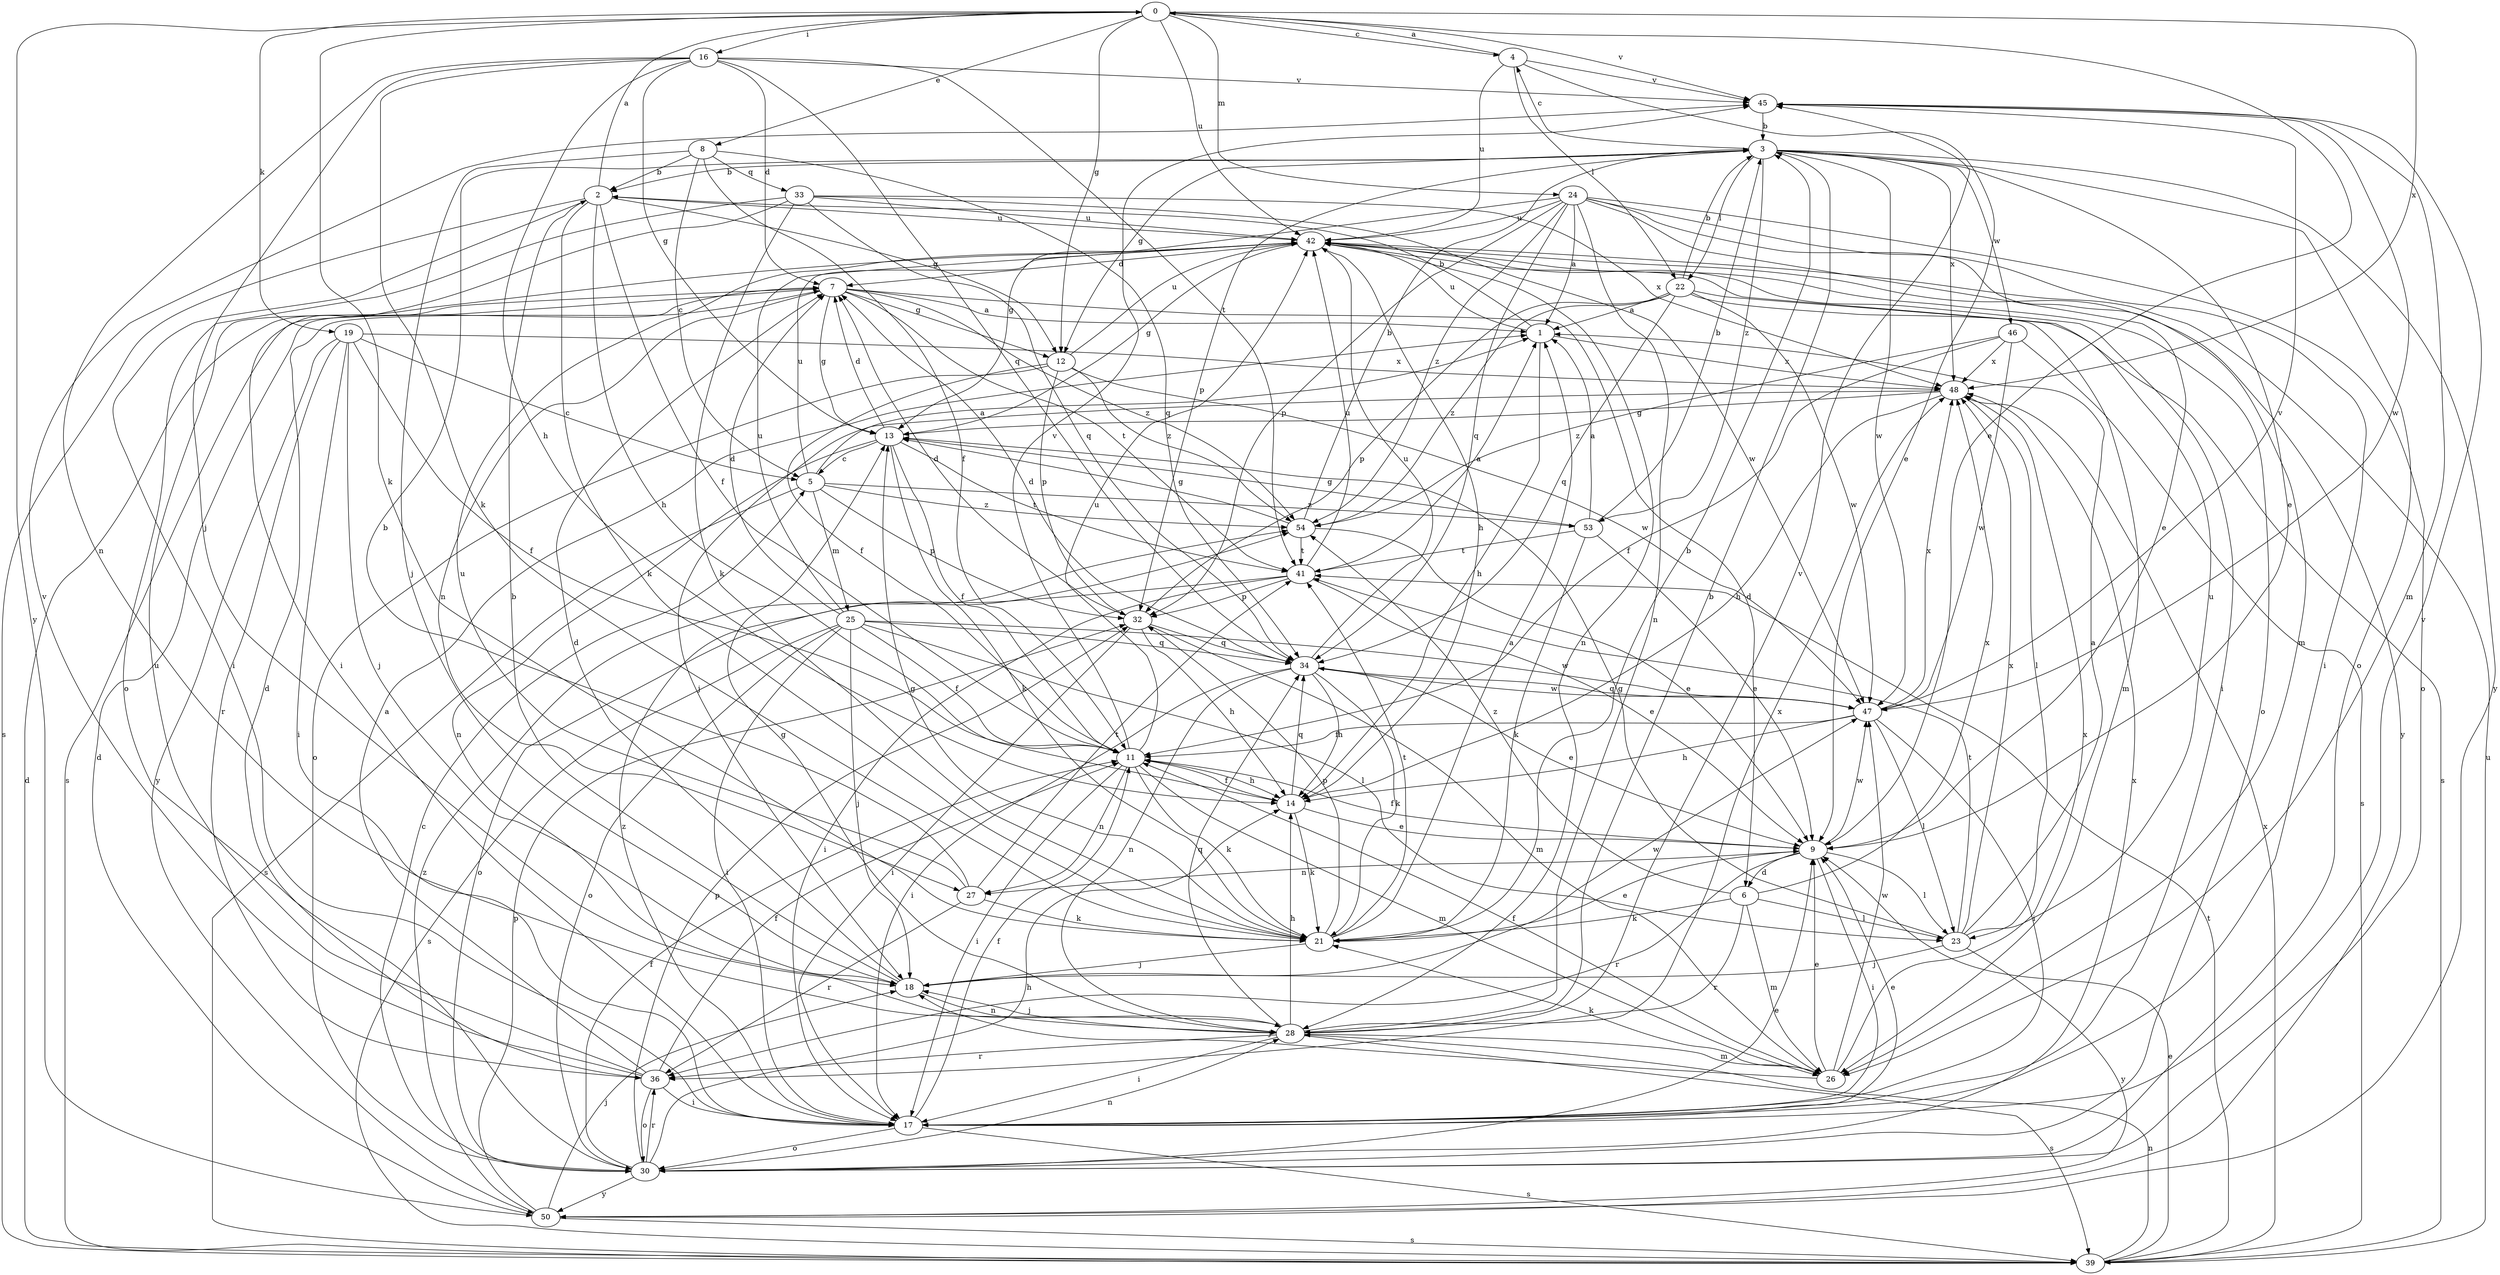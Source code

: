 strict digraph  {
0;
1;
2;
3;
4;
5;
6;
7;
8;
9;
11;
12;
13;
14;
16;
17;
18;
19;
21;
22;
23;
24;
25;
26;
27;
28;
30;
32;
33;
34;
36;
39;
41;
42;
45;
46;
47;
48;
50;
53;
54;
0 -> 4  [label=c];
0 -> 8  [label=e];
0 -> 9  [label=e];
0 -> 12  [label=g];
0 -> 16  [label=i];
0 -> 19  [label=k];
0 -> 21  [label=k];
0 -> 24  [label=m];
0 -> 42  [label=u];
0 -> 45  [label=v];
0 -> 48  [label=x];
0 -> 50  [label=y];
1 -> 2  [label=b];
1 -> 14  [label=h];
1 -> 42  [label=u];
1 -> 48  [label=x];
2 -> 0  [label=a];
2 -> 11  [label=f];
2 -> 12  [label=g];
2 -> 14  [label=h];
2 -> 17  [label=i];
2 -> 21  [label=k];
2 -> 39  [label=s];
2 -> 42  [label=u];
3 -> 2  [label=b];
3 -> 4  [label=c];
3 -> 9  [label=e];
3 -> 12  [label=g];
3 -> 22  [label=l];
3 -> 30  [label=o];
3 -> 32  [label=p];
3 -> 46  [label=w];
3 -> 47  [label=w];
3 -> 48  [label=x];
3 -> 50  [label=y];
3 -> 53  [label=z];
4 -> 0  [label=a];
4 -> 9  [label=e];
4 -> 22  [label=l];
4 -> 42  [label=u];
4 -> 45  [label=v];
5 -> 1  [label=a];
5 -> 25  [label=m];
5 -> 32  [label=p];
5 -> 39  [label=s];
5 -> 42  [label=u];
5 -> 53  [label=z];
5 -> 54  [label=z];
6 -> 21  [label=k];
6 -> 23  [label=l];
6 -> 26  [label=m];
6 -> 36  [label=r];
6 -> 48  [label=x];
6 -> 54  [label=z];
7 -> 1  [label=a];
7 -> 6  [label=d];
7 -> 12  [label=g];
7 -> 13  [label=g];
7 -> 27  [label=n];
7 -> 39  [label=s];
7 -> 41  [label=t];
7 -> 54  [label=z];
8 -> 2  [label=b];
8 -> 5  [label=c];
8 -> 11  [label=f];
8 -> 18  [label=j];
8 -> 33  [label=q];
8 -> 34  [label=q];
9 -> 6  [label=d];
9 -> 11  [label=f];
9 -> 17  [label=i];
9 -> 23  [label=l];
9 -> 27  [label=n];
9 -> 36  [label=r];
9 -> 47  [label=w];
11 -> 14  [label=h];
11 -> 17  [label=i];
11 -> 21  [label=k];
11 -> 26  [label=m];
11 -> 27  [label=n];
11 -> 42  [label=u];
11 -> 45  [label=v];
12 -> 11  [label=f];
12 -> 30  [label=o];
12 -> 32  [label=p];
12 -> 42  [label=u];
12 -> 47  [label=w];
12 -> 54  [label=z];
13 -> 5  [label=c];
13 -> 7  [label=d];
13 -> 11  [label=f];
13 -> 21  [label=k];
13 -> 28  [label=n];
13 -> 41  [label=t];
14 -> 9  [label=e];
14 -> 11  [label=f];
14 -> 21  [label=k];
14 -> 34  [label=q];
16 -> 7  [label=d];
16 -> 13  [label=g];
16 -> 14  [label=h];
16 -> 18  [label=j];
16 -> 21  [label=k];
16 -> 28  [label=n];
16 -> 34  [label=q];
16 -> 41  [label=t];
16 -> 45  [label=v];
17 -> 9  [label=e];
17 -> 11  [label=f];
17 -> 30  [label=o];
17 -> 39  [label=s];
17 -> 45  [label=v];
17 -> 54  [label=z];
18 -> 2  [label=b];
18 -> 7  [label=d];
18 -> 28  [label=n];
18 -> 47  [label=w];
19 -> 5  [label=c];
19 -> 11  [label=f];
19 -> 17  [label=i];
19 -> 18  [label=j];
19 -> 36  [label=r];
19 -> 48  [label=x];
19 -> 50  [label=y];
21 -> 1  [label=a];
21 -> 3  [label=b];
21 -> 9  [label=e];
21 -> 13  [label=g];
21 -> 18  [label=j];
21 -> 32  [label=p];
21 -> 41  [label=t];
22 -> 1  [label=a];
22 -> 3  [label=b];
22 -> 26  [label=m];
22 -> 32  [label=p];
22 -> 34  [label=q];
22 -> 39  [label=s];
22 -> 47  [label=w];
22 -> 54  [label=z];
23 -> 1  [label=a];
23 -> 13  [label=g];
23 -> 18  [label=j];
23 -> 41  [label=t];
23 -> 42  [label=u];
23 -> 48  [label=x];
23 -> 50  [label=y];
24 -> 1  [label=a];
24 -> 9  [label=e];
24 -> 13  [label=g];
24 -> 17  [label=i];
24 -> 26  [label=m];
24 -> 28  [label=n];
24 -> 30  [label=o];
24 -> 32  [label=p];
24 -> 34  [label=q];
24 -> 42  [label=u];
24 -> 54  [label=z];
25 -> 7  [label=d];
25 -> 11  [label=f];
25 -> 17  [label=i];
25 -> 18  [label=j];
25 -> 23  [label=l];
25 -> 30  [label=o];
25 -> 34  [label=q];
25 -> 39  [label=s];
25 -> 42  [label=u];
25 -> 47  [label=w];
26 -> 9  [label=e];
26 -> 11  [label=f];
26 -> 18  [label=j];
26 -> 21  [label=k];
26 -> 47  [label=w];
26 -> 48  [label=x];
27 -> 3  [label=b];
27 -> 21  [label=k];
27 -> 36  [label=r];
27 -> 41  [label=t];
27 -> 42  [label=u];
28 -> 3  [label=b];
28 -> 13  [label=g];
28 -> 14  [label=h];
28 -> 17  [label=i];
28 -> 18  [label=j];
28 -> 26  [label=m];
28 -> 34  [label=q];
28 -> 36  [label=r];
28 -> 39  [label=s];
28 -> 45  [label=v];
28 -> 48  [label=x];
30 -> 5  [label=c];
30 -> 9  [label=e];
30 -> 11  [label=f];
30 -> 14  [label=h];
30 -> 28  [label=n];
30 -> 32  [label=p];
30 -> 36  [label=r];
30 -> 48  [label=x];
30 -> 50  [label=y];
32 -> 7  [label=d];
32 -> 14  [label=h];
32 -> 17  [label=i];
32 -> 26  [label=m];
32 -> 34  [label=q];
33 -> 17  [label=i];
33 -> 21  [label=k];
33 -> 30  [label=o];
33 -> 34  [label=q];
33 -> 42  [label=u];
33 -> 47  [label=w];
33 -> 48  [label=x];
34 -> 7  [label=d];
34 -> 9  [label=e];
34 -> 14  [label=h];
34 -> 17  [label=i];
34 -> 21  [label=k];
34 -> 28  [label=n];
34 -> 42  [label=u];
34 -> 47  [label=w];
36 -> 1  [label=a];
36 -> 7  [label=d];
36 -> 11  [label=f];
36 -> 17  [label=i];
36 -> 30  [label=o];
36 -> 42  [label=u];
36 -> 45  [label=v];
39 -> 7  [label=d];
39 -> 9  [label=e];
39 -> 28  [label=n];
39 -> 41  [label=t];
39 -> 42  [label=u];
39 -> 48  [label=x];
41 -> 1  [label=a];
41 -> 9  [label=e];
41 -> 17  [label=i];
41 -> 30  [label=o];
41 -> 32  [label=p];
41 -> 42  [label=u];
42 -> 7  [label=d];
42 -> 13  [label=g];
42 -> 14  [label=h];
42 -> 17  [label=i];
42 -> 28  [label=n];
42 -> 30  [label=o];
42 -> 50  [label=y];
45 -> 3  [label=b];
45 -> 26  [label=m];
45 -> 47  [label=w];
46 -> 11  [label=f];
46 -> 39  [label=s];
46 -> 47  [label=w];
46 -> 48  [label=x];
46 -> 54  [label=z];
47 -> 11  [label=f];
47 -> 14  [label=h];
47 -> 17  [label=i];
47 -> 23  [label=l];
47 -> 34  [label=q];
47 -> 45  [label=v];
47 -> 48  [label=x];
48 -> 13  [label=g];
48 -> 14  [label=h];
48 -> 18  [label=j];
48 -> 23  [label=l];
50 -> 7  [label=d];
50 -> 18  [label=j];
50 -> 32  [label=p];
50 -> 39  [label=s];
50 -> 54  [label=z];
53 -> 1  [label=a];
53 -> 3  [label=b];
53 -> 9  [label=e];
53 -> 13  [label=g];
53 -> 21  [label=k];
53 -> 41  [label=t];
54 -> 3  [label=b];
54 -> 9  [label=e];
54 -> 13  [label=g];
54 -> 41  [label=t];
}
